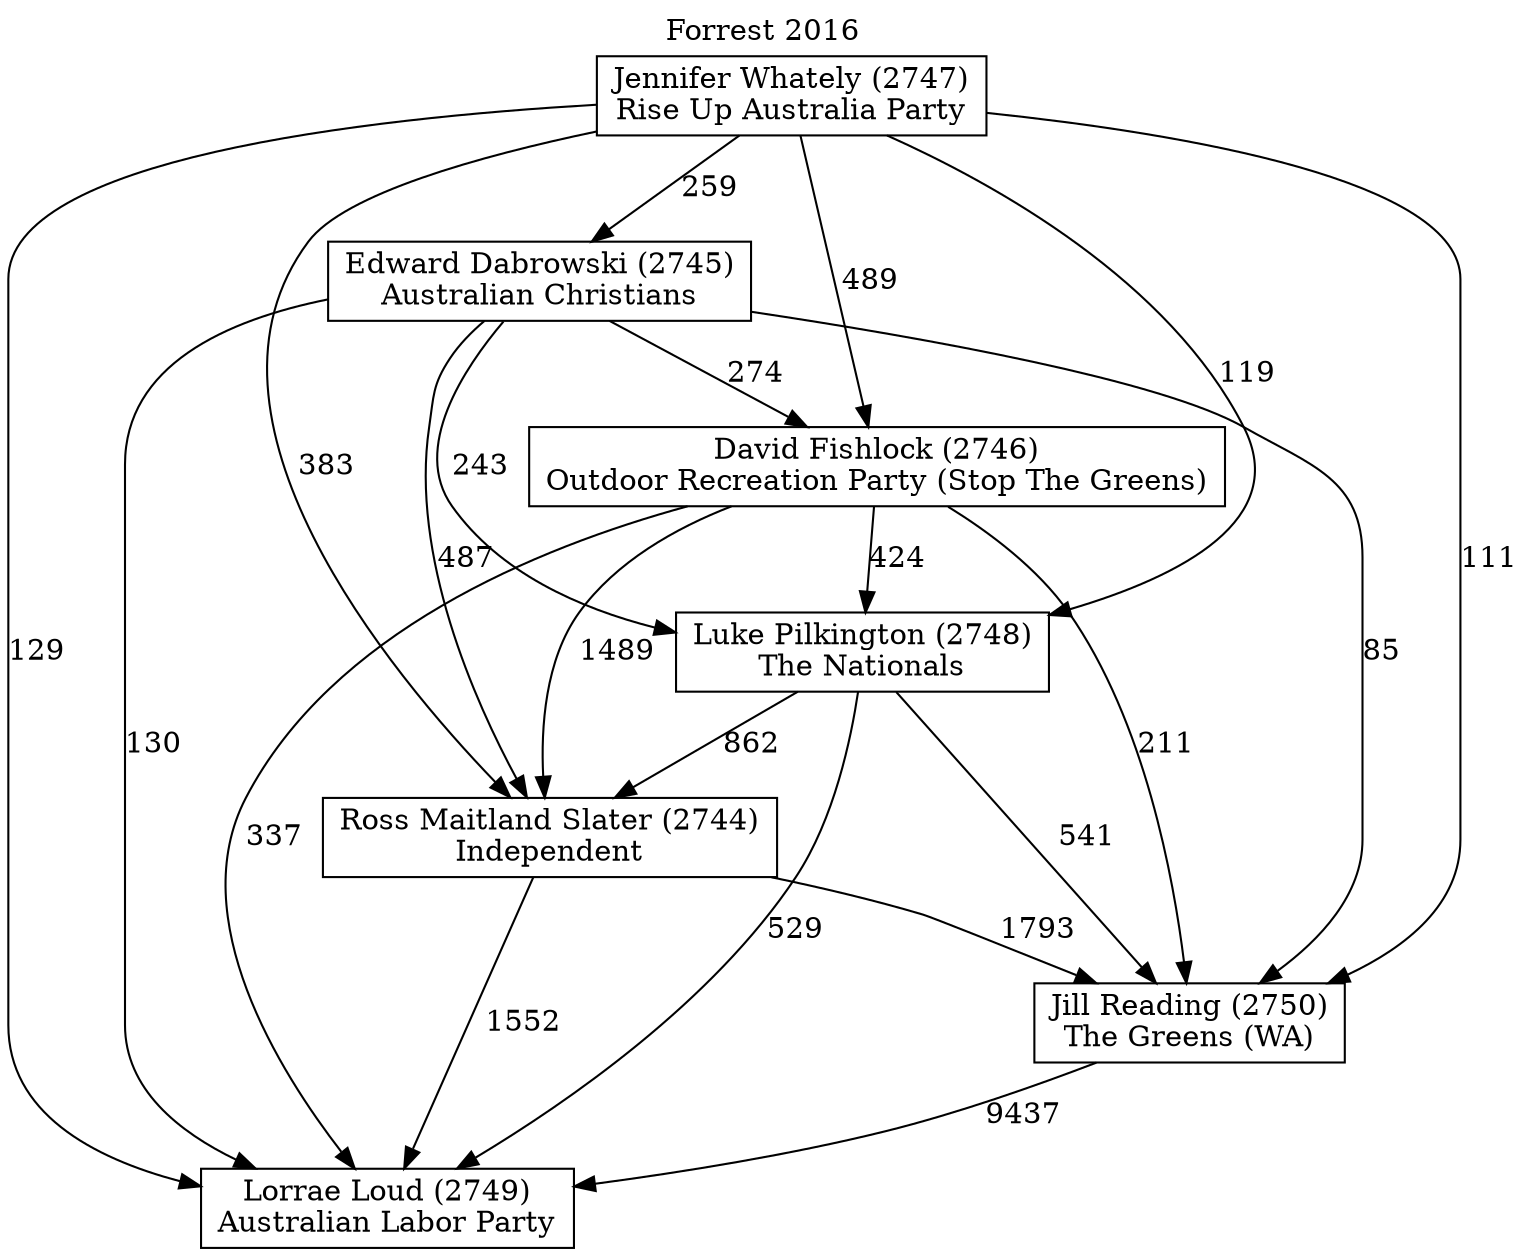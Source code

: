 // House preference flow
digraph "Lorrae Loud (2749)_Forrest_2016" {
	graph [label="Forrest 2016" labelloc=t mclimit=10]
	node [shape=box]
	"Jennifer Whately (2747)" [label="Jennifer Whately (2747)
Rise Up Australia Party"]
	"Lorrae Loud (2749)" [label="Lorrae Loud (2749)
Australian Labor Party"]
	"Jill Reading (2750)" [label="Jill Reading (2750)
The Greens (WA)"]
	"Edward Dabrowski (2745)" [label="Edward Dabrowski (2745)
Australian Christians"]
	"Ross Maitland Slater (2744)" [label="Ross Maitland Slater (2744)
Independent"]
	"Luke Pilkington (2748)" [label="Luke Pilkington (2748)
The Nationals"]
	"David Fishlock (2746)" [label="David Fishlock (2746)
Outdoor Recreation Party (Stop The Greens)"]
	"Jennifer Whately (2747)" -> "Edward Dabrowski (2745)" [label=259]
	"Edward Dabrowski (2745)" -> "Lorrae Loud (2749)" [label=130]
	"David Fishlock (2746)" -> "Jill Reading (2750)" [label=211]
	"Ross Maitland Slater (2744)" -> "Jill Reading (2750)" [label=1793]
	"Luke Pilkington (2748)" -> "Lorrae Loud (2749)" [label=529]
	"David Fishlock (2746)" -> "Luke Pilkington (2748)" [label=424]
	"Edward Dabrowski (2745)" -> "Jill Reading (2750)" [label=85]
	"Jennifer Whately (2747)" -> "Ross Maitland Slater (2744)" [label=383]
	"Ross Maitland Slater (2744)" -> "Lorrae Loud (2749)" [label=1552]
	"Edward Dabrowski (2745)" -> "Ross Maitland Slater (2744)" [label=487]
	"Jennifer Whately (2747)" -> "Jill Reading (2750)" [label=111]
	"Edward Dabrowski (2745)" -> "Luke Pilkington (2748)" [label=243]
	"Jennifer Whately (2747)" -> "Lorrae Loud (2749)" [label=129]
	"David Fishlock (2746)" -> "Lorrae Loud (2749)" [label=337]
	"Luke Pilkington (2748)" -> "Ross Maitland Slater (2744)" [label=862]
	"Edward Dabrowski (2745)" -> "David Fishlock (2746)" [label=274]
	"Jill Reading (2750)" -> "Lorrae Loud (2749)" [label=9437]
	"Jennifer Whately (2747)" -> "Luke Pilkington (2748)" [label=119]
	"David Fishlock (2746)" -> "Ross Maitland Slater (2744)" [label=1489]
	"Luke Pilkington (2748)" -> "Jill Reading (2750)" [label=541]
	"Jennifer Whately (2747)" -> "David Fishlock (2746)" [label=489]
}
